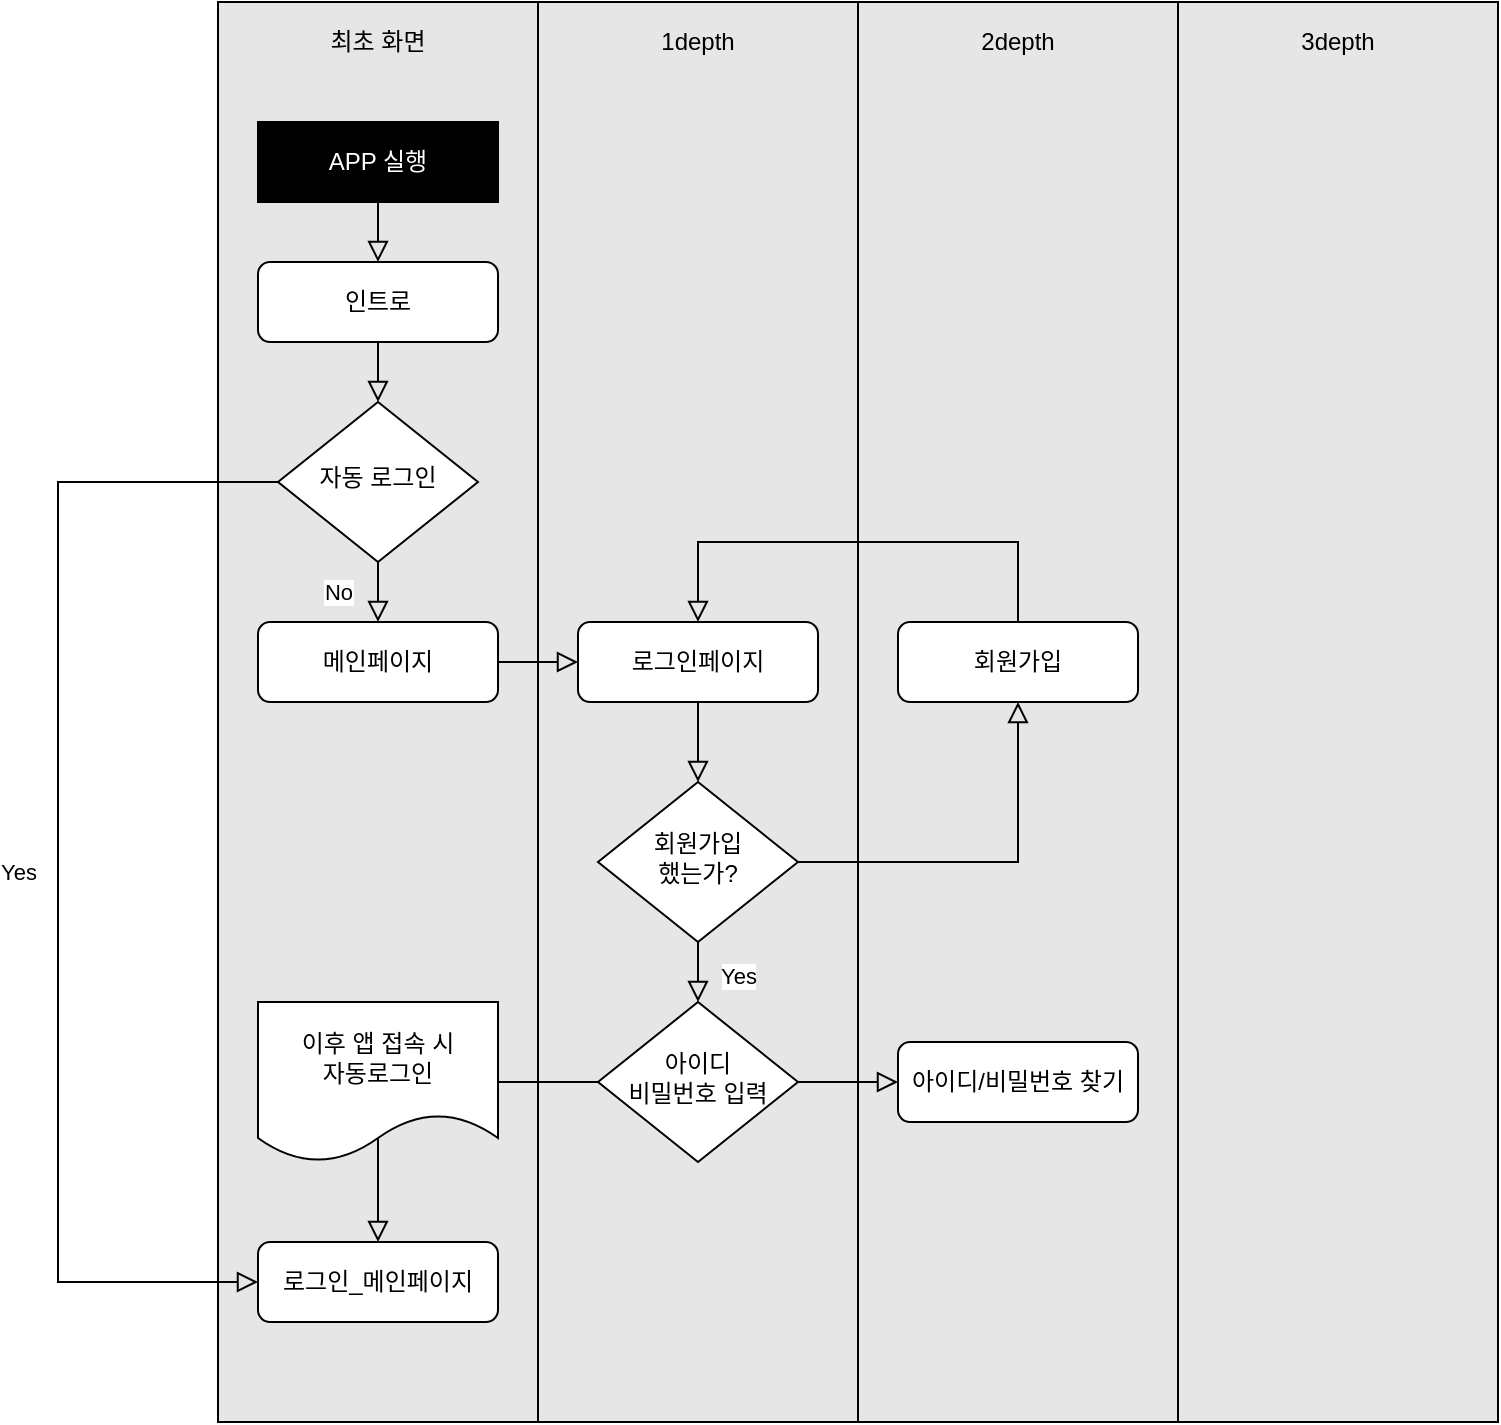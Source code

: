 <mxfile version="13.1.3" type="github"><diagram id="C5RBs43oDa-KdzZeNtuy" name="Page-1"><mxGraphModel dx="1722" dy="2086" grid="1" gridSize="10" guides="1" tooltips="1" connect="1" arrows="1" fold="1" page="1" pageScale="1" pageWidth="827" pageHeight="1169" math="0" shadow="0"><root><mxCell id="WIyWlLk6GJQsqaUBKTNV-0"/><mxCell id="WIyWlLk6GJQsqaUBKTNV-1" parent="WIyWlLk6GJQsqaUBKTNV-0"/><mxCell id="X_27xQ6jU2mT0Vn1Cs2p-30" value="" style="rounded=0;whiteSpace=wrap;html=1;fillColor=#E6E6E6;fontColor=#000000;" vertex="1" parent="WIyWlLk6GJQsqaUBKTNV-1"><mxGeometry x="530" y="-10" width="160" height="710" as="geometry"/></mxCell><mxCell id="X_27xQ6jU2mT0Vn1Cs2p-29" value="" style="rounded=0;whiteSpace=wrap;html=1;fillColor=#E6E6E6;fontColor=#000000;" vertex="1" parent="WIyWlLk6GJQsqaUBKTNV-1"><mxGeometry x="370" y="-10" width="160" height="710" as="geometry"/></mxCell><mxCell id="X_27xQ6jU2mT0Vn1Cs2p-28" value="" style="rounded=0;whiteSpace=wrap;html=1;fillColor=#E6E6E6;fontColor=#000000;" vertex="1" parent="WIyWlLk6GJQsqaUBKTNV-1"><mxGeometry x="210" y="-10" width="160" height="710" as="geometry"/></mxCell><mxCell id="WIyWlLk6GJQsqaUBKTNV-2" value="" style="rounded=0;html=1;jettySize=auto;orthogonalLoop=1;fontSize=11;endArrow=block;endFill=0;endSize=8;strokeWidth=1;shadow=0;labelBackgroundColor=none;edgeStyle=orthogonalEdgeStyle;" parent="WIyWlLk6GJQsqaUBKTNV-1" source="WIyWlLk6GJQsqaUBKTNV-3" target="X_27xQ6jU2mT0Vn1Cs2p-3" edge="1"><mxGeometry relative="1" as="geometry"/></mxCell><mxCell id="WIyWlLk6GJQsqaUBKTNV-3" value="APP 실행" style="rounded=0;whiteSpace=wrap;html=1;fontSize=12;glass=0;strokeWidth=1;shadow=0;fillColor=#000000;fontColor=#FFFFFF;" parent="WIyWlLk6GJQsqaUBKTNV-1" vertex="1"><mxGeometry x="230" y="50" width="120" height="40" as="geometry"/></mxCell><mxCell id="X_27xQ6jU2mT0Vn1Cs2p-5" style="edgeStyle=orthogonalEdgeStyle;rounded=0;orthogonalLoop=1;jettySize=auto;html=1;fontColor=#FFFFFF;endArrow=block;endFill=0;endSize=8;entryX=0.5;entryY=0;entryDx=0;entryDy=0;" edge="1" parent="WIyWlLk6GJQsqaUBKTNV-1" source="X_27xQ6jU2mT0Vn1Cs2p-3" target="X_27xQ6jU2mT0Vn1Cs2p-7"><mxGeometry relative="1" as="geometry"/></mxCell><mxCell id="X_27xQ6jU2mT0Vn1Cs2p-3" value="인트로" style="rounded=1;whiteSpace=wrap;html=1;fontSize=12;glass=0;strokeWidth=1;shadow=0;" vertex="1" parent="WIyWlLk6GJQsqaUBKTNV-1"><mxGeometry x="230" y="120" width="120" height="40" as="geometry"/></mxCell><mxCell id="X_27xQ6jU2mT0Vn1Cs2p-11" style="edgeStyle=orthogonalEdgeStyle;rounded=0;orthogonalLoop=1;jettySize=auto;html=1;entryX=0;entryY=0.5;entryDx=0;entryDy=0;endArrow=block;endFill=0;endSize=8;fontColor=#000000;" edge="1" parent="WIyWlLk6GJQsqaUBKTNV-1" source="X_27xQ6jU2mT0Vn1Cs2p-4" target="X_27xQ6jU2mT0Vn1Cs2p-13"><mxGeometry relative="1" as="geometry"><mxPoint x="290" y="420" as="targetPoint"/></mxGeometry></mxCell><mxCell id="X_27xQ6jU2mT0Vn1Cs2p-4" value="메인페이지" style="rounded=1;whiteSpace=wrap;html=1;fontSize=12;glass=0;strokeWidth=1;shadow=0;" vertex="1" parent="WIyWlLk6GJQsqaUBKTNV-1"><mxGeometry x="230" y="300" width="120" height="40" as="geometry"/></mxCell><mxCell id="X_27xQ6jU2mT0Vn1Cs2p-6" value="로그인_메인페이지" style="rounded=1;whiteSpace=wrap;html=1;fontSize=12;glass=0;strokeWidth=1;shadow=0;" vertex="1" parent="WIyWlLk6GJQsqaUBKTNV-1"><mxGeometry x="230" y="610" width="120" height="40" as="geometry"/></mxCell><mxCell id="X_27xQ6jU2mT0Vn1Cs2p-8" value="No" style="edgeStyle=orthogonalEdgeStyle;rounded=0;orthogonalLoop=1;jettySize=auto;html=1;entryX=0.5;entryY=0;entryDx=0;entryDy=0;endArrow=block;endFill=0;endSize=8;fontColor=#000000;" edge="1" parent="WIyWlLk6GJQsqaUBKTNV-1" source="X_27xQ6jU2mT0Vn1Cs2p-7" target="X_27xQ6jU2mT0Vn1Cs2p-4"><mxGeometry y="20" relative="1" as="geometry"><mxPoint as="offset"/></mxGeometry></mxCell><mxCell id="X_27xQ6jU2mT0Vn1Cs2p-9" value="Yes" style="edgeStyle=orthogonalEdgeStyle;rounded=0;orthogonalLoop=1;jettySize=auto;html=1;entryX=0;entryY=0.5;entryDx=0;entryDy=0;endArrow=block;endFill=0;endSize=8;fontColor=#000000;jumpStyle=none;" edge="1" parent="WIyWlLk6GJQsqaUBKTNV-1" source="X_27xQ6jU2mT0Vn1Cs2p-7" target="X_27xQ6jU2mT0Vn1Cs2p-6"><mxGeometry x="0.0" y="-20" relative="1" as="geometry"><Array as="points"><mxPoint x="130" y="230"/><mxPoint x="130" y="630"/></Array><mxPoint as="offset"/></mxGeometry></mxCell><mxCell id="X_27xQ6jU2mT0Vn1Cs2p-7" value="자동 로그인" style="rhombus;whiteSpace=wrap;html=1;shadow=0;fontFamily=Helvetica;fontSize=12;align=center;strokeWidth=1;spacing=6;spacingTop=-4;rounded=0;" vertex="1" parent="WIyWlLk6GJQsqaUBKTNV-1"><mxGeometry x="240" y="190" width="100" height="80" as="geometry"/></mxCell><mxCell id="X_27xQ6jU2mT0Vn1Cs2p-17" style="edgeStyle=orthogonalEdgeStyle;rounded=0;orthogonalLoop=1;jettySize=auto;html=1;endArrow=block;endFill=0;endSize=8;fontColor=#000000;entryX=0.5;entryY=0;entryDx=0;entryDy=0;exitX=0.5;exitY=1;exitDx=0;exitDy=0;" edge="1" parent="WIyWlLk6GJQsqaUBKTNV-1" source="X_27xQ6jU2mT0Vn1Cs2p-13" target="X_27xQ6jU2mT0Vn1Cs2p-16"><mxGeometry relative="1" as="geometry"><Array as="points"><mxPoint x="450" y="370"/><mxPoint x="450" y="370"/></Array></mxGeometry></mxCell><mxCell id="X_27xQ6jU2mT0Vn1Cs2p-13" value="로그인페이지" style="rounded=1;whiteSpace=wrap;html=1;fontSize=12;glass=0;strokeWidth=1;shadow=0;" vertex="1" parent="WIyWlLk6GJQsqaUBKTNV-1"><mxGeometry x="390" y="300" width="120" height="40" as="geometry"/></mxCell><mxCell id="X_27xQ6jU2mT0Vn1Cs2p-22" style="edgeStyle=orthogonalEdgeStyle;rounded=0;orthogonalLoop=1;jettySize=auto;html=1;entryX=0;entryY=0.5;entryDx=0;entryDy=0;endArrow=block;endFill=0;endSize=8;fontColor=#000000;" edge="1" parent="WIyWlLk6GJQsqaUBKTNV-1" source="X_27xQ6jU2mT0Vn1Cs2p-15" target="X_27xQ6jU2mT0Vn1Cs2p-21"><mxGeometry relative="1" as="geometry"/></mxCell><mxCell id="X_27xQ6jU2mT0Vn1Cs2p-23" style="edgeStyle=orthogonalEdgeStyle;rounded=0;orthogonalLoop=1;jettySize=auto;html=1;endArrow=block;endFill=0;endSize=8;fontColor=#000000;" edge="1" parent="WIyWlLk6GJQsqaUBKTNV-1" source="X_27xQ6jU2mT0Vn1Cs2p-15" target="X_27xQ6jU2mT0Vn1Cs2p-6"><mxGeometry relative="1" as="geometry"/></mxCell><mxCell id="X_27xQ6jU2mT0Vn1Cs2p-15" value="아이디&lt;br&gt;비밀번호 입력" style="rhombus;whiteSpace=wrap;html=1;shadow=0;fontFamily=Helvetica;fontSize=12;align=center;strokeWidth=1;spacing=6;spacingTop=-4;rounded=0;" vertex="1" parent="WIyWlLk6GJQsqaUBKTNV-1"><mxGeometry x="400" y="490" width="100" height="80" as="geometry"/></mxCell><mxCell id="X_27xQ6jU2mT0Vn1Cs2p-18" value="Yes" style="edgeStyle=orthogonalEdgeStyle;rounded=0;orthogonalLoop=1;jettySize=auto;html=1;endArrow=block;endFill=0;endSize=8;fontColor=#000000;" edge="1" parent="WIyWlLk6GJQsqaUBKTNV-1" source="X_27xQ6jU2mT0Vn1Cs2p-16" target="X_27xQ6jU2mT0Vn1Cs2p-15"><mxGeometry x="-0.333" y="20" relative="1" as="geometry"><mxPoint as="offset"/></mxGeometry></mxCell><mxCell id="X_27xQ6jU2mT0Vn1Cs2p-20" style="edgeStyle=orthogonalEdgeStyle;rounded=0;orthogonalLoop=1;jettySize=auto;html=1;entryX=0.5;entryY=1;entryDx=0;entryDy=0;endArrow=block;endFill=0;endSize=8;fontColor=#000000;exitX=1;exitY=0.5;exitDx=0;exitDy=0;" edge="1" parent="WIyWlLk6GJQsqaUBKTNV-1" source="X_27xQ6jU2mT0Vn1Cs2p-16" target="X_27xQ6jU2mT0Vn1Cs2p-19"><mxGeometry relative="1" as="geometry"><Array as="points"><mxPoint x="610" y="420"/></Array></mxGeometry></mxCell><mxCell id="X_27xQ6jU2mT0Vn1Cs2p-16" value="회원가입&lt;br&gt;했는가?" style="rhombus;whiteSpace=wrap;html=1;shadow=0;fontFamily=Helvetica;fontSize=12;align=center;strokeWidth=1;spacing=6;spacingTop=-4;rounded=0;" vertex="1" parent="WIyWlLk6GJQsqaUBKTNV-1"><mxGeometry x="400" y="380" width="100" height="80" as="geometry"/></mxCell><mxCell id="X_27xQ6jU2mT0Vn1Cs2p-25" style="edgeStyle=orthogonalEdgeStyle;rounded=0;orthogonalLoop=1;jettySize=auto;html=1;entryX=0.5;entryY=0;entryDx=0;entryDy=0;endArrow=block;endFill=0;endSize=8;fontColor=#000000;" edge="1" parent="WIyWlLk6GJQsqaUBKTNV-1" source="X_27xQ6jU2mT0Vn1Cs2p-19" target="X_27xQ6jU2mT0Vn1Cs2p-13"><mxGeometry relative="1" as="geometry"><Array as="points"><mxPoint x="610" y="260"/><mxPoint x="450" y="260"/></Array></mxGeometry></mxCell><mxCell id="X_27xQ6jU2mT0Vn1Cs2p-19" value="회원가입" style="rounded=1;whiteSpace=wrap;html=1;fontSize=12;glass=0;strokeWidth=1;shadow=0;" vertex="1" parent="WIyWlLk6GJQsqaUBKTNV-1"><mxGeometry x="550" y="300" width="120" height="40" as="geometry"/></mxCell><mxCell id="X_27xQ6jU2mT0Vn1Cs2p-21" value="아이디/비밀번호 찾기" style="rounded=1;whiteSpace=wrap;html=1;fontSize=12;glass=0;strokeWidth=1;shadow=0;" vertex="1" parent="WIyWlLk6GJQsqaUBKTNV-1"><mxGeometry x="550" y="510" width="120" height="40" as="geometry"/></mxCell><mxCell id="X_27xQ6jU2mT0Vn1Cs2p-26" value="이후 앱 접속 시&lt;br&gt;자동로그인" style="shape=document;whiteSpace=wrap;html=1;boundedLbl=1;rounded=0;" vertex="1" parent="WIyWlLk6GJQsqaUBKTNV-1"><mxGeometry x="230" y="490" width="120" height="80" as="geometry"/></mxCell><mxCell id="X_27xQ6jU2mT0Vn1Cs2p-32" value="" style="rounded=0;whiteSpace=wrap;html=1;fillColor=#E6E6E6;fontColor=#000000;" vertex="1" parent="WIyWlLk6GJQsqaUBKTNV-1"><mxGeometry x="690" y="-10" width="160" height="710" as="geometry"/></mxCell><mxCell id="X_27xQ6jU2mT0Vn1Cs2p-33" value="최초 화면" style="text;html=1;strokeColor=none;fillColor=none;align=center;verticalAlign=middle;whiteSpace=wrap;rounded=0;fontColor=#000000;" vertex="1" parent="WIyWlLk6GJQsqaUBKTNV-1"><mxGeometry x="260" width="60" height="20" as="geometry"/></mxCell><mxCell id="X_27xQ6jU2mT0Vn1Cs2p-34" value="1depth" style="text;html=1;strokeColor=none;fillColor=none;align=center;verticalAlign=middle;whiteSpace=wrap;rounded=0;fontColor=#000000;" vertex="1" parent="WIyWlLk6GJQsqaUBKTNV-1"><mxGeometry x="420" width="60" height="20" as="geometry"/></mxCell><mxCell id="X_27xQ6jU2mT0Vn1Cs2p-35" value="2depth" style="text;html=1;strokeColor=none;fillColor=none;align=center;verticalAlign=middle;whiteSpace=wrap;rounded=0;fontColor=#000000;" vertex="1" parent="WIyWlLk6GJQsqaUBKTNV-1"><mxGeometry x="580" width="60" height="20" as="geometry"/></mxCell><mxCell id="X_27xQ6jU2mT0Vn1Cs2p-36" value="3depth" style="text;html=1;strokeColor=none;fillColor=none;align=center;verticalAlign=middle;whiteSpace=wrap;rounded=0;fontColor=#000000;" vertex="1" parent="WIyWlLk6GJQsqaUBKTNV-1"><mxGeometry x="740" width="60" height="20" as="geometry"/></mxCell></root></mxGraphModel></diagram></mxfile>